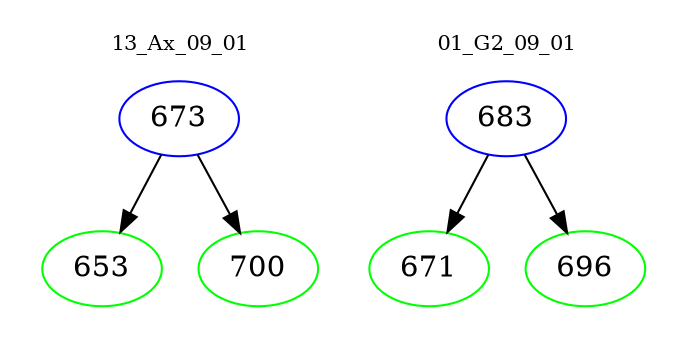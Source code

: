 digraph{
subgraph cluster_0 {
color = white
label = "13_Ax_09_01";
fontsize=10;
T0_673 [label="673", color="blue"]
T0_673 -> T0_653 [color="black"]
T0_653 [label="653", color="green"]
T0_673 -> T0_700 [color="black"]
T0_700 [label="700", color="green"]
}
subgraph cluster_1 {
color = white
label = "01_G2_09_01";
fontsize=10;
T1_683 [label="683", color="blue"]
T1_683 -> T1_671 [color="black"]
T1_671 [label="671", color="green"]
T1_683 -> T1_696 [color="black"]
T1_696 [label="696", color="green"]
}
}
